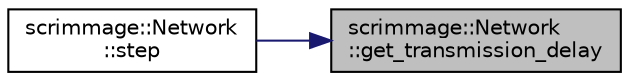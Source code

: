 digraph "scrimmage::Network::get_transmission_delay"
{
 // LATEX_PDF_SIZE
  edge [fontname="Helvetica",fontsize="10",labelfontname="Helvetica",labelfontsize="10"];
  node [fontname="Helvetica",fontsize="10",shape=record];
  rankdir="RL";
  Node1 [label="scrimmage::Network\l::get_transmission_delay",height=0.2,width=0.4,color="black", fillcolor="grey75", style="filled", fontcolor="black",tooltip=" "];
  Node1 -> Node2 [dir="back",color="midnightblue",fontsize="10",style="solid",fontname="Helvetica"];
  Node2 [label="scrimmage::Network\l::step",height=0.2,width=0.4,color="black", fillcolor="white", style="filled",URL="$classscrimmage_1_1Network.html#a2f8038f7d231ba3dcf0823cb0cab766a",tooltip=" "];
}
